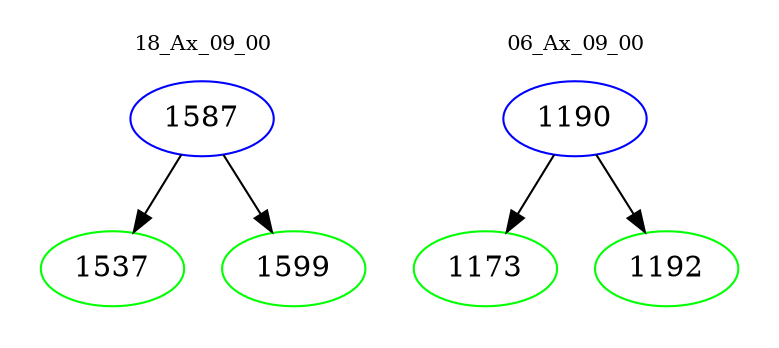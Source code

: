 digraph{
subgraph cluster_0 {
color = white
label = "18_Ax_09_00";
fontsize=10;
T0_1587 [label="1587", color="blue"]
T0_1587 -> T0_1537 [color="black"]
T0_1537 [label="1537", color="green"]
T0_1587 -> T0_1599 [color="black"]
T0_1599 [label="1599", color="green"]
}
subgraph cluster_1 {
color = white
label = "06_Ax_09_00";
fontsize=10;
T1_1190 [label="1190", color="blue"]
T1_1190 -> T1_1173 [color="black"]
T1_1173 [label="1173", color="green"]
T1_1190 -> T1_1192 [color="black"]
T1_1192 [label="1192", color="green"]
}
}
